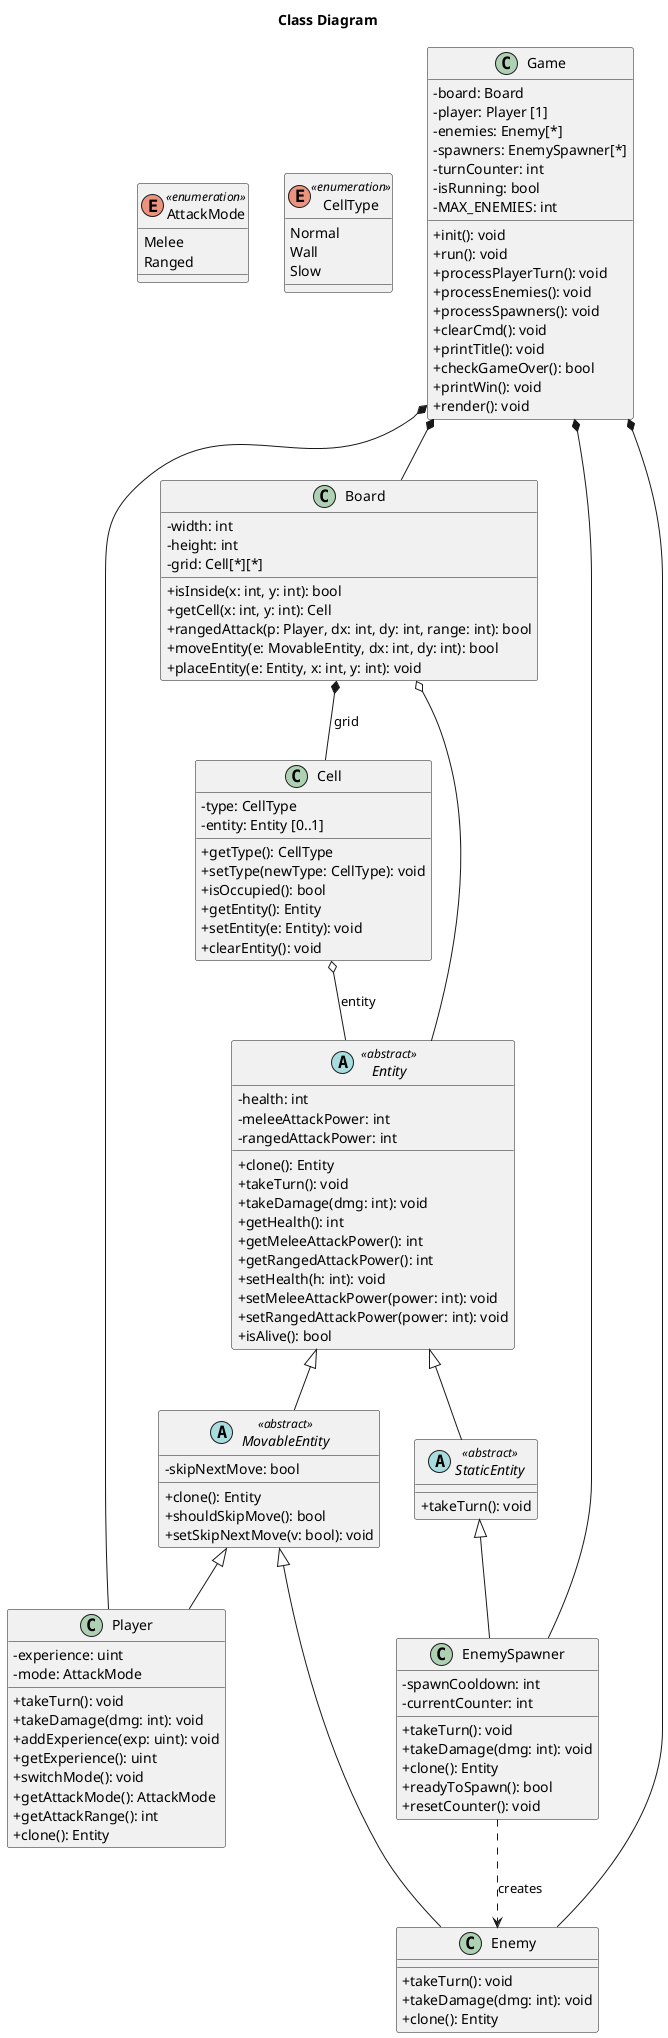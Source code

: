@startuml UML
title Class Diagram

skinparam shadowing false
skinparam classAttributeIconSize 0

' ================== ENUMS ==================
enum AttackMode <<enumeration>>{
    Melee
    Ranged
}

enum CellType <<enumeration>>{
    Normal
    Wall
    Slow
}

' ================== ABSTRACT CLASSES ==================
abstract class "Entity" <<abstract>> {
    - health: int
    - meleeAttackPower: int
    - rangedAttackPower: int
    + clone(): Entity
    + takeTurn(): void
    + takeDamage(dmg: int): void
    + getHealth(): int
    + getMeleeAttackPower(): int
    + getRangedAttackPower(): int
    + setHealth(h: int): void
    + setMeleeAttackPower(power: int): void
    + setRangedAttackPower(power: int): void
    + isAlive(): bool
}

abstract class "MovableEntity" <<abstract>> {
    - skipNextMove: bool
    + clone(): Entity
    + shouldSkipMove(): bool
    + setSkipNextMove(v: bool): void
}

abstract class "StaticEntity" <<abstract>> {
    + takeTurn(): void
}

"Entity" <|-- "MovableEntity"
"Entity" <|-- "StaticEntity"

' ================== DERIVED CLASSES ==================
class "Player" {
    - experience: uint
    - mode: AttackMode
    + takeTurn(): void
    + takeDamage(dmg: int): void
    + addExperience(exp: uint): void
    + getExperience(): uint
    + switchMode(): void
    + getAttackMode(): AttackMode
    + getAttackRange(): int
    + clone(): Entity
}

class "Enemy" {
    + takeTurn(): void
    + takeDamage(dmg: int): void
    + clone(): Entity
}

class "EnemySpawner" {
    - spawnCooldown: int
    - currentCounter: int
    + takeTurn(): void
    + takeDamage(dmg: int): void
    + clone(): Entity
    + readyToSpawn(): bool
    + resetCounter(): void
}

"MovableEntity" <|-- "Player"
"MovableEntity" <|-- "Enemy"
"StaticEntity" <|-- "EnemySpawner"

' ================== FIELD CLASSES ==================
class "Cell" {
    - type: CellType
    - entity: Entity [0..1]
    + getType(): CellType
    + setType(newType: CellType): void
    + isOccupied(): bool
    + getEntity(): Entity
    + setEntity(e: Entity): void
    + clearEntity(): void
}

class "Board" {
    - width: int
    - height: int
    - grid: Cell[*][*]
    + isInside(x: int, y: int): bool
    + getCell(x: int, y: int): Cell
    + rangedAttack(p: Player, dx: int, dy: int, range: int): bool
    + moveEntity(e: MovableEntity, dx: int, dy: int): bool
    + placeEntity(e: Entity, x: int, y: int): void
}

class "Game" {
    - board: Board
    - player: Player [1]
    - enemies: Enemy[*]
    - spawners: EnemySpawner[*]
    - turnCounter: int
    - isRunning: bool
    - MAX_ENEMIES: int
    + init(): void
    + run(): void
    + processPlayerTurn(): void
    + processEnemies(): void
    + processSpawners(): void
    + clearCmd(): void
    + printTitle(): void
    + checkGameOver(): bool
    + printWin(): void
    + render(): void
}

' ================== RELATIONSHIPS ==================
"Board" *-- "Cell" : grid
"Cell" o-- "Entity" : entity
"Board" o-- "Entity"
"Game" *-- "Board"
"Game" *-- "Player"
"Game" *-- "Enemy"
"Game" *-- "EnemySpawner"
"EnemySpawner" ..> "Enemy" : creates

@enduml
